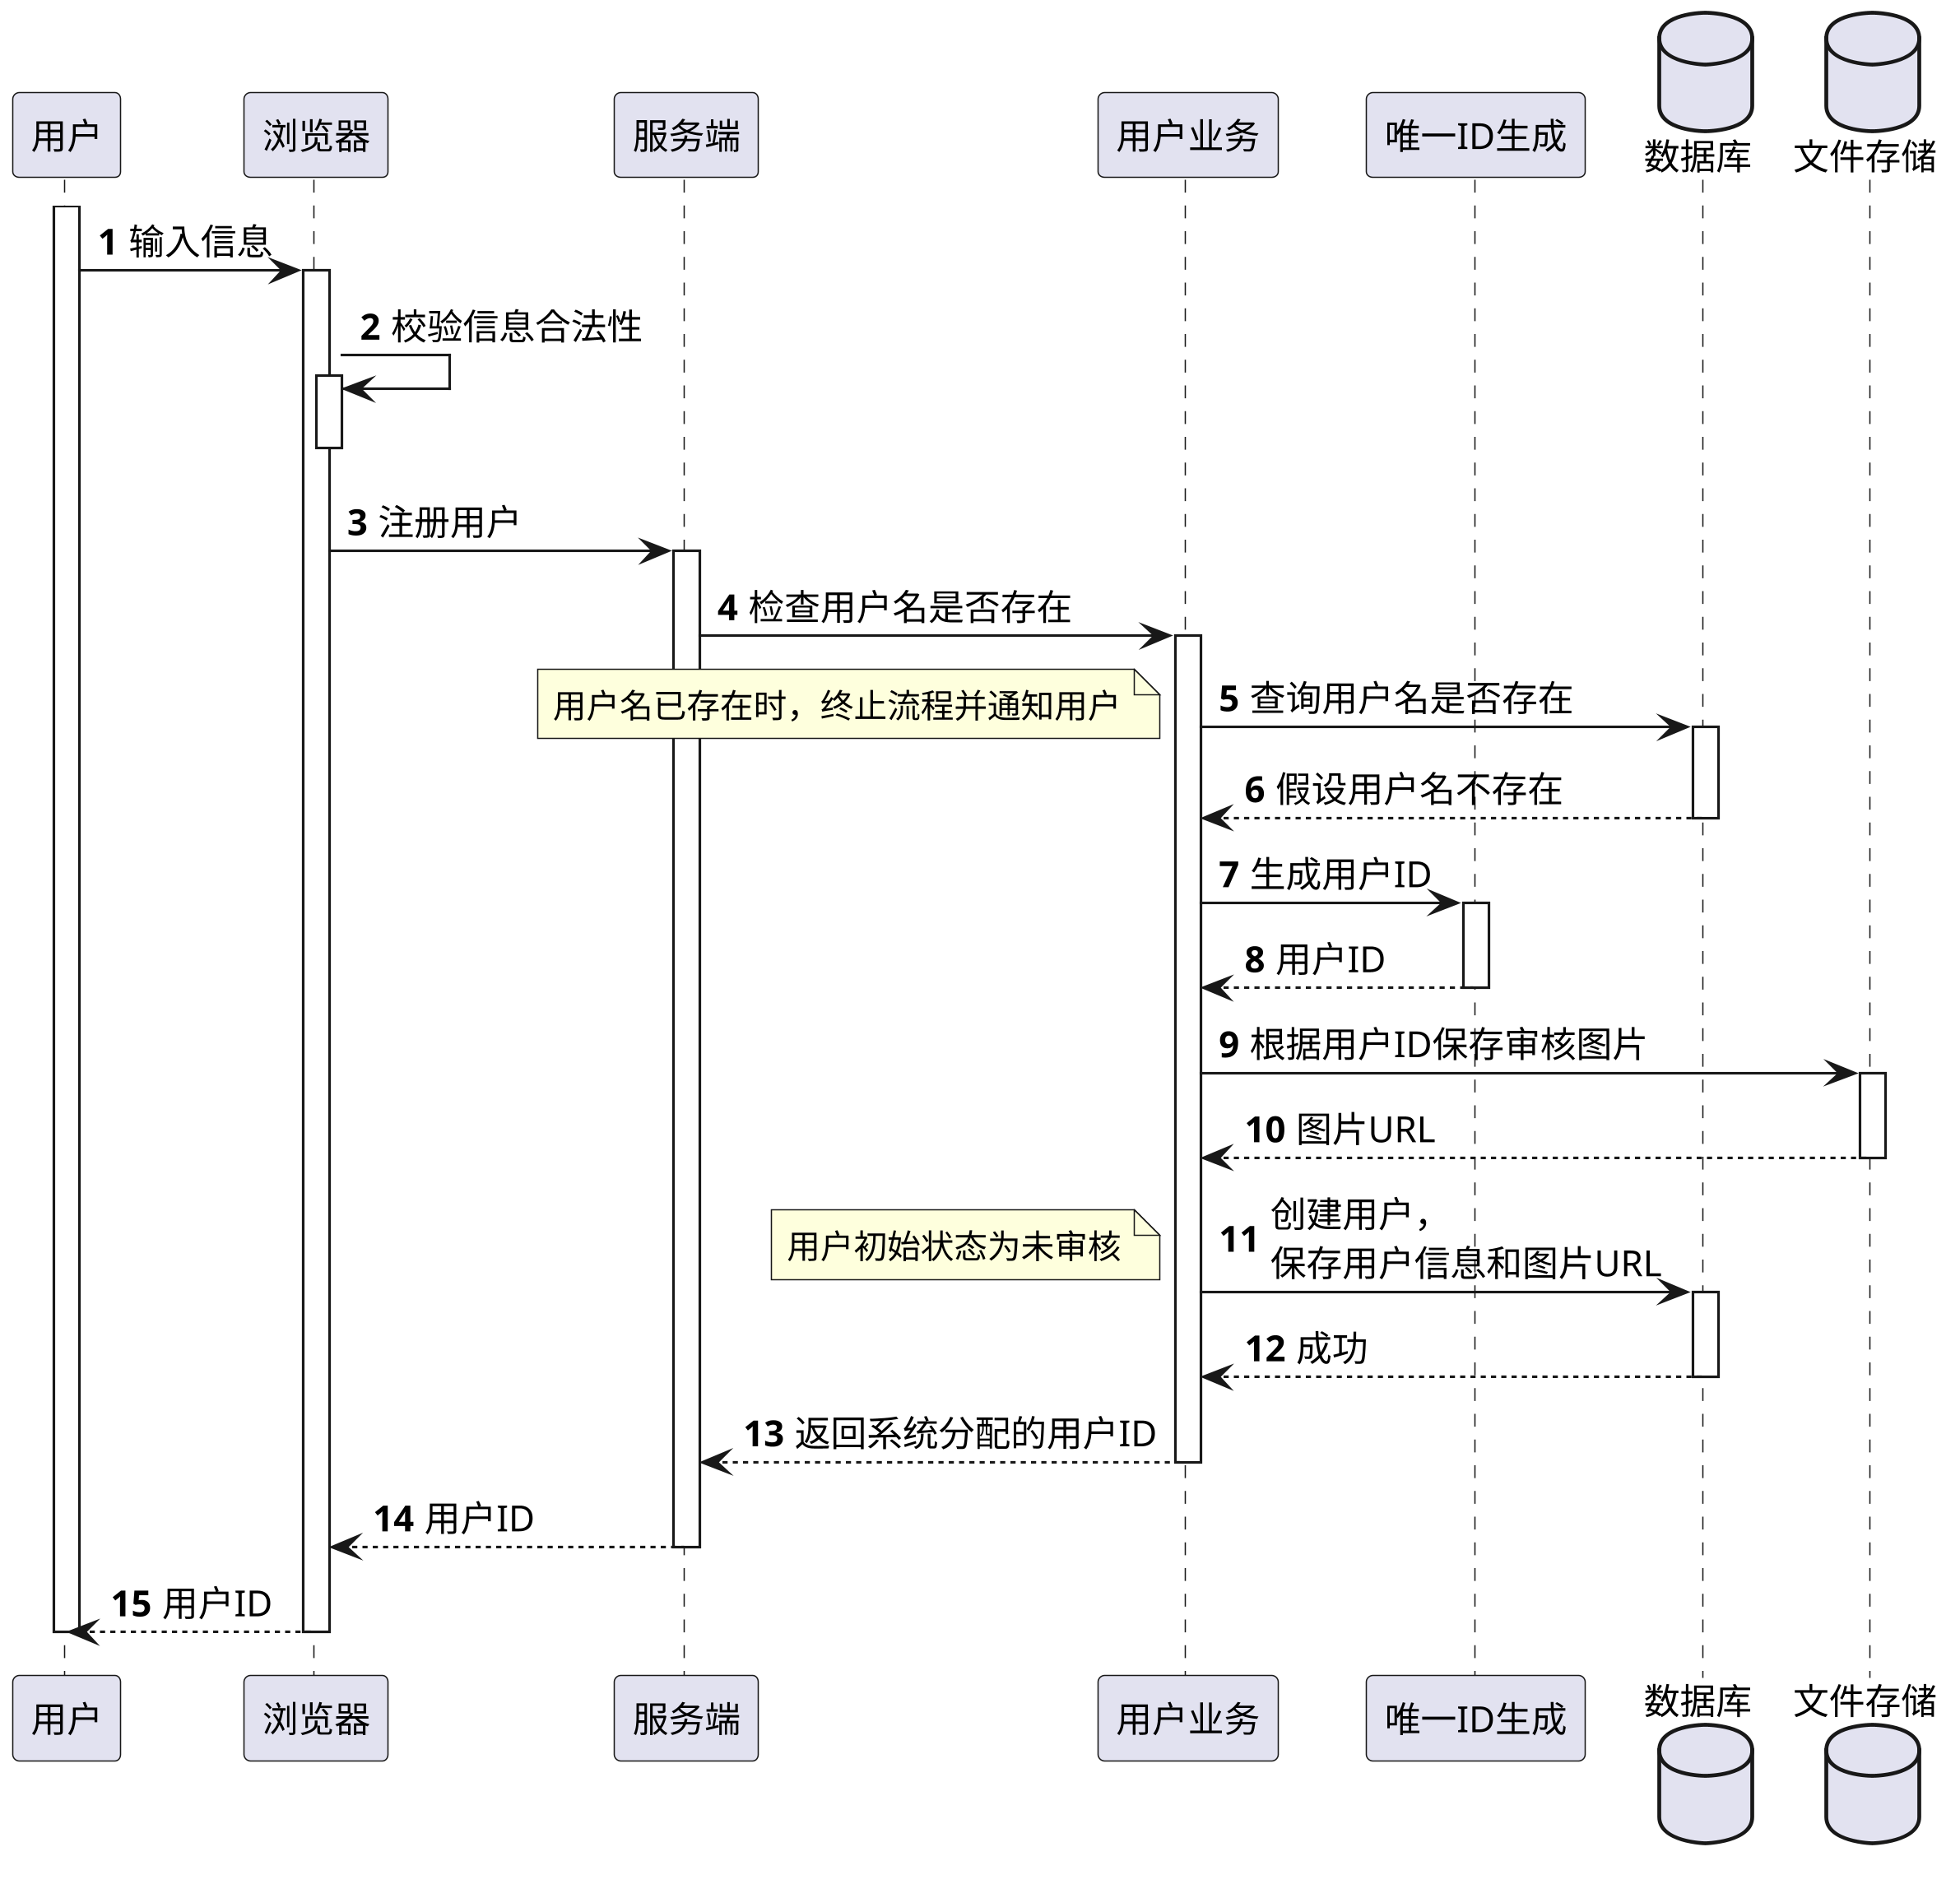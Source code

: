 @startuml
skinparam shadowing false
skinparam defaultFontName xfonts-wqy
skinparam defaultFontName times
skinparam dpi 300
skinparam activity  {
    DiamondFontSize 14
    ArrowFontSize 14
    FontSize 14
}
autonumber

participant 用户 as User
participant 浏览器 as Browser
participant 服务端 as  Server
participant 用户业务 as UserService
participant 唯一ID生成 as Uid
database 数据库 as DB
database 文件存储 as OSS


activate User
User -> Browser ++: 输入信息
Browser -> Browser ++--: 校验信息合法性
Browser -> Server ++: 注册用户
Server -> UserService ++: 检查用户名是否存在
UserService -> DB ++: 查询用户名是否存在
note left : 用户名已存在时，终止流程并通知用户
return 假设用户名不存在
UserService -> Uid ++: 生成用户ID
return 用户ID
UserService -> OSS ++: 根据用户ID保存审核图片
return 图片URL
UserService -> DB ++: 创建用户，\n保存用户信息和图片URL
note left : 用户初始状态为未审核
return 成功
return 返回系统分配的用户ID
return 用户ID

return 用户ID
deactivate User
@enduml